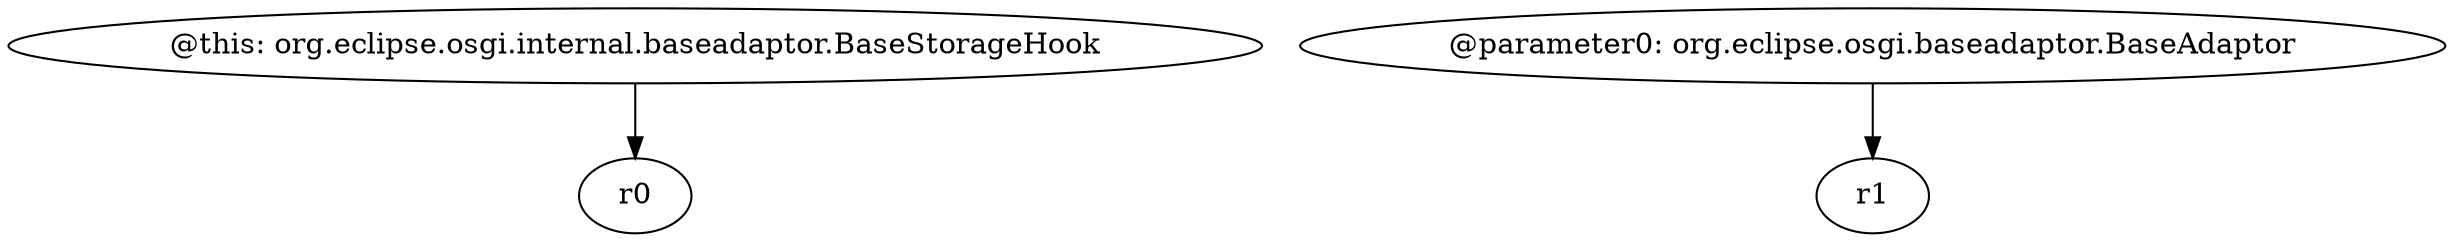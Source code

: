 digraph g {
0[label="@this: org.eclipse.osgi.internal.baseadaptor.BaseStorageHook"]
1[label="r0"]
0->1[label=""]
2[label="@parameter0: org.eclipse.osgi.baseadaptor.BaseAdaptor"]
3[label="r1"]
2->3[label=""]
}